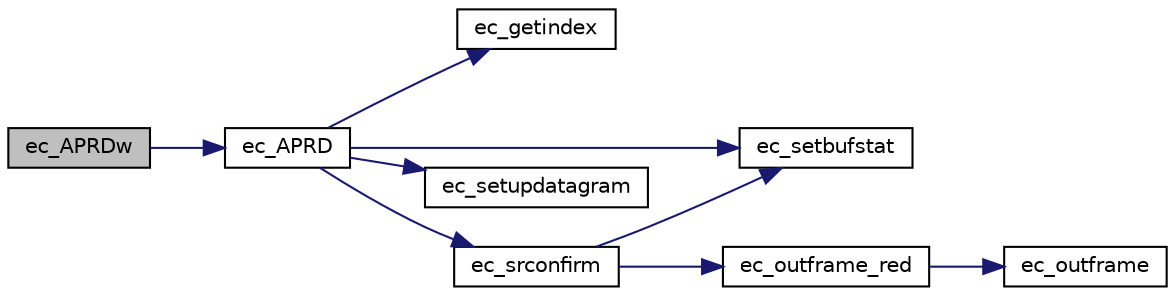 digraph "ec_APRDw"
{
 // INTERACTIVE_SVG=YES
  edge [fontname="Helvetica",fontsize="10",labelfontname="Helvetica",labelfontsize="10"];
  node [fontname="Helvetica",fontsize="10",shape=record];
  rankdir="LR";
  Node1 [label="ec_APRDw",height=0.2,width=0.4,color="black", fillcolor="grey75", style="filled" fontcolor="black"];
  Node1 -> Node2 [color="midnightblue",fontsize="10",style="solid",fontname="Helvetica"];
  Node2 [label="ec_APRD",height=0.2,width=0.4,color="black", fillcolor="white", style="filled",URL="$ethercatbase_8c.html#a80f6087e11fc1a42832f7c7872122308"];
  Node2 -> Node3 [color="midnightblue",fontsize="10",style="solid",fontname="Helvetica"];
  Node3 [label="ec_getindex",height=0.2,width=0.4,color="black", fillcolor="white", style="filled",URL="$nicdrv_8c.html#ae3520c51670d8e4e3e360f26fd8acee4"];
  Node2 -> Node4 [color="midnightblue",fontsize="10",style="solid",fontname="Helvetica"];
  Node4 [label="ec_setbufstat",height=0.2,width=0.4,color="black", fillcolor="white", style="filled",URL="$nicdrv_8c.html#a121be26fdb9da9ef5b9f217fdcd2d50f"];
  Node2 -> Node5 [color="midnightblue",fontsize="10",style="solid",fontname="Helvetica"];
  Node5 [label="ec_setupdatagram",height=0.2,width=0.4,color="black", fillcolor="white", style="filled",URL="$ethercatbase_8c.html#a3b9a1e2b9fc1e15cf147a85d484db027"];
  Node2 -> Node6 [color="midnightblue",fontsize="10",style="solid",fontname="Helvetica"];
  Node6 [label="ec_srconfirm",height=0.2,width=0.4,color="black", fillcolor="white", style="filled",URL="$nicdrv_8c.html#ae49716ef495b23fc91261396fb2f49ec"];
  Node6 -> Node7 [color="midnightblue",fontsize="10",style="solid",fontname="Helvetica"];
  Node7 [label="ec_outframe_red",height=0.2,width=0.4,color="black", fillcolor="white", style="filled",URL="$nicdrv_8c.html#afb39cbe067b1afa202e8c487a33c4d66"];
  Node7 -> Node8 [color="midnightblue",fontsize="10",style="solid",fontname="Helvetica"];
  Node8 [label="ec_outframe",height=0.2,width=0.4,color="black", fillcolor="white", style="filled",URL="$nicdrv_8c.html#ace7534023c2df9a309fc51a5e7fd6d94"];
  Node6 -> Node4 [color="midnightblue",fontsize="10",style="solid",fontname="Helvetica"];
}
